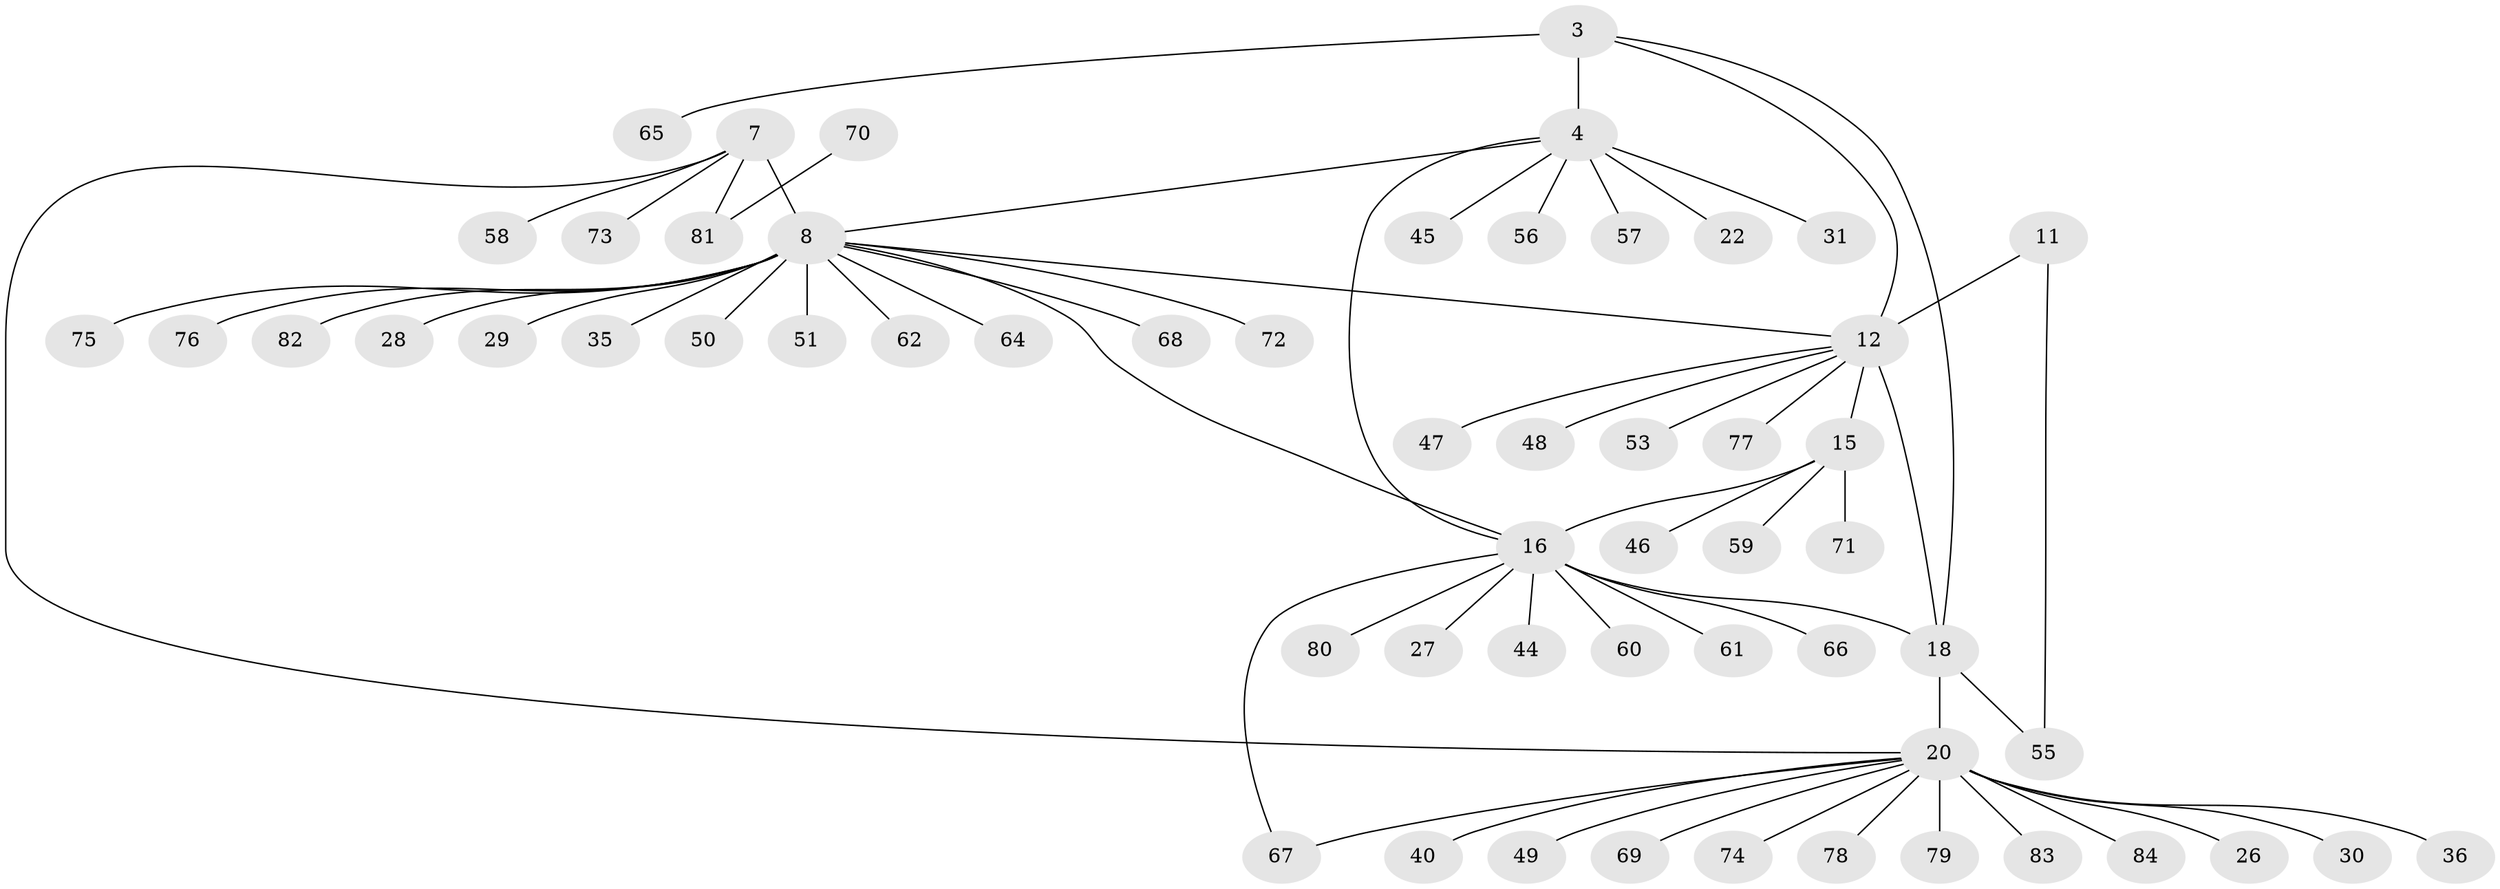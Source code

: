 // original degree distribution, {4: 0.05952380952380952, 7: 0.011904761904761904, 5: 0.03571428571428571, 6: 0.05952380952380952, 9: 0.011904761904761904, 12: 0.011904761904761904, 3: 0.047619047619047616, 8: 0.03571428571428571, 13: 0.011904761904761904, 2: 0.11904761904761904, 1: 0.5952380952380952}
// Generated by graph-tools (version 1.1) at 2025/57/03/04/25 21:57:51]
// undirected, 58 vertices, 65 edges
graph export_dot {
graph [start="1"]
  node [color=gray90,style=filled];
  3 [super="+1"];
  4 [super="+2"];
  7 [super="+5"];
  8 [super="+6"];
  11 [super="+9"];
  12 [super="+10"];
  15 [super="+13"];
  16 [super="+14"];
  18 [super="+17"];
  20 [super="+19"];
  22;
  26;
  27;
  28;
  29;
  30;
  31;
  35;
  36;
  40;
  44 [super="+25"];
  45;
  46;
  47;
  48;
  49;
  50;
  51;
  53;
  55;
  56;
  57;
  58;
  59;
  60;
  61;
  62 [super="+54"];
  64;
  65 [super="+24+33"];
  66 [super="+32"];
  67 [super="+39+63"];
  68 [super="+52"];
  69;
  70;
  71 [super="+34"];
  72;
  73 [super="+21"];
  74;
  75;
  76;
  77;
  78;
  79;
  80;
  81 [super="+37"];
  82;
  83 [super="+42"];
  84 [super="+41"];
  3 -- 4 [weight=4];
  3 -- 12;
  3 -- 18;
  3 -- 65;
  4 -- 31;
  4 -- 57;
  4 -- 22;
  4 -- 8;
  4 -- 56;
  4 -- 45;
  4 -- 16;
  7 -- 8 [weight=4];
  7 -- 58;
  7 -- 20;
  7 -- 73;
  7 -- 81;
  8 -- 16;
  8 -- 28;
  8 -- 29;
  8 -- 72;
  8 -- 82;
  8 -- 12;
  8 -- 64;
  8 -- 35;
  8 -- 75;
  8 -- 76;
  8 -- 50;
  8 -- 51;
  8 -- 68;
  8 -- 62;
  11 -- 12 [weight=4];
  11 -- 55;
  12 -- 15;
  12 -- 53;
  12 -- 77;
  12 -- 18;
  12 -- 48;
  12 -- 47;
  15 -- 16 [weight=4];
  15 -- 46;
  15 -- 59;
  15 -- 71;
  16 -- 18;
  16 -- 60;
  16 -- 80;
  16 -- 27;
  16 -- 61;
  16 -- 44;
  16 -- 66;
  16 -- 67;
  18 -- 20 [weight=4];
  18 -- 55;
  20 -- 36;
  20 -- 78;
  20 -- 79;
  20 -- 69;
  20 -- 40;
  20 -- 74;
  20 -- 49;
  20 -- 26;
  20 -- 30;
  20 -- 67;
  20 -- 84;
  20 -- 83;
  70 -- 81;
}
